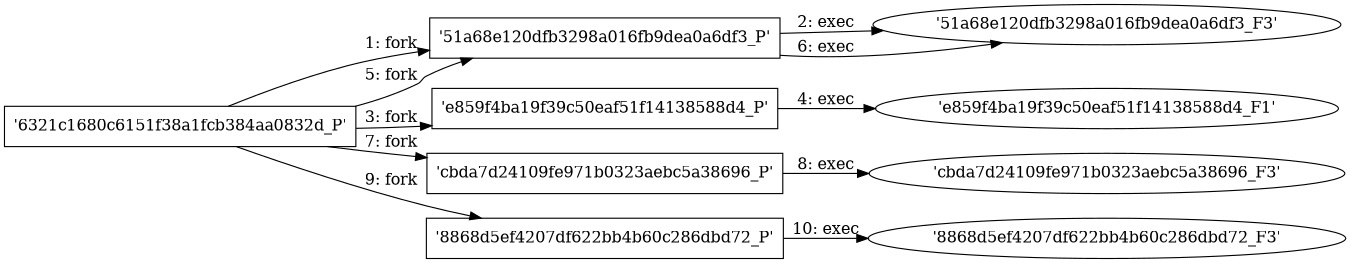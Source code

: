digraph "D:\Learning\Paper\apt\基于CTI的攻击预警\Dataset\攻击图\ASGfromALLCTI\Angler Attempts to Slip the Hook.dot" {
rankdir="LR"
size="9"
fixedsize="false"
splines="true"
nodesep=0.3
ranksep=0
fontsize=10
overlap="scalexy"
engine= "neato"
	"'6321c1680c6151f38a1fcb384aa0832d_P'" [node_type=Process shape=box]
	"'51a68e120dfb3298a016fb9dea0a6df3_P'" [node_type=Process shape=box]
	"'6321c1680c6151f38a1fcb384aa0832d_P'" -> "'51a68e120dfb3298a016fb9dea0a6df3_P'" [label="1: fork"]
	"'51a68e120dfb3298a016fb9dea0a6df3_P'" [node_type=Process shape=box]
	"'51a68e120dfb3298a016fb9dea0a6df3_F3'" [node_type=File shape=ellipse]
	"'51a68e120dfb3298a016fb9dea0a6df3_P'" -> "'51a68e120dfb3298a016fb9dea0a6df3_F3'" [label="2: exec"]
	"'6321c1680c6151f38a1fcb384aa0832d_P'" [node_type=Process shape=box]
	"'e859f4ba19f39c50eaf51f14138588d4_P'" [node_type=Process shape=box]
	"'6321c1680c6151f38a1fcb384aa0832d_P'" -> "'e859f4ba19f39c50eaf51f14138588d4_P'" [label="3: fork"]
	"'e859f4ba19f39c50eaf51f14138588d4_P'" [node_type=Process shape=box]
	"'e859f4ba19f39c50eaf51f14138588d4_F1'" [node_type=File shape=ellipse]
	"'e859f4ba19f39c50eaf51f14138588d4_P'" -> "'e859f4ba19f39c50eaf51f14138588d4_F1'" [label="4: exec"]
	"'6321c1680c6151f38a1fcb384aa0832d_P'" [node_type=Process shape=box]
	"'51a68e120dfb3298a016fb9dea0a6df3_P'" [node_type=Process shape=box]
	"'6321c1680c6151f38a1fcb384aa0832d_P'" -> "'51a68e120dfb3298a016fb9dea0a6df3_P'" [label="5: fork"]
	"'51a68e120dfb3298a016fb9dea0a6df3_P'" [node_type=Process shape=box]
	"'51a68e120dfb3298a016fb9dea0a6df3_F3'" [node_type=File shape=ellipse]
	"'51a68e120dfb3298a016fb9dea0a6df3_P'" -> "'51a68e120dfb3298a016fb9dea0a6df3_F3'" [label="6: exec"]
	"'6321c1680c6151f38a1fcb384aa0832d_P'" [node_type=Process shape=box]
	"'cbda7d24109fe971b0323aebc5a38696_P'" [node_type=Process shape=box]
	"'6321c1680c6151f38a1fcb384aa0832d_P'" -> "'cbda7d24109fe971b0323aebc5a38696_P'" [label="7: fork"]
	"'cbda7d24109fe971b0323aebc5a38696_P'" [node_type=Process shape=box]
	"'cbda7d24109fe971b0323aebc5a38696_F3'" [node_type=File shape=ellipse]
	"'cbda7d24109fe971b0323aebc5a38696_P'" -> "'cbda7d24109fe971b0323aebc5a38696_F3'" [label="8: exec"]
	"'6321c1680c6151f38a1fcb384aa0832d_P'" [node_type=Process shape=box]
	"'8868d5ef4207df622bb4b60c286dbd72_P'" [node_type=Process shape=box]
	"'6321c1680c6151f38a1fcb384aa0832d_P'" -> "'8868d5ef4207df622bb4b60c286dbd72_P'" [label="9: fork"]
	"'8868d5ef4207df622bb4b60c286dbd72_P'" [node_type=Process shape=box]
	"'8868d5ef4207df622bb4b60c286dbd72_F3'" [node_type=File shape=ellipse]
	"'8868d5ef4207df622bb4b60c286dbd72_P'" -> "'8868d5ef4207df622bb4b60c286dbd72_F3'" [label="10: exec"]
}
